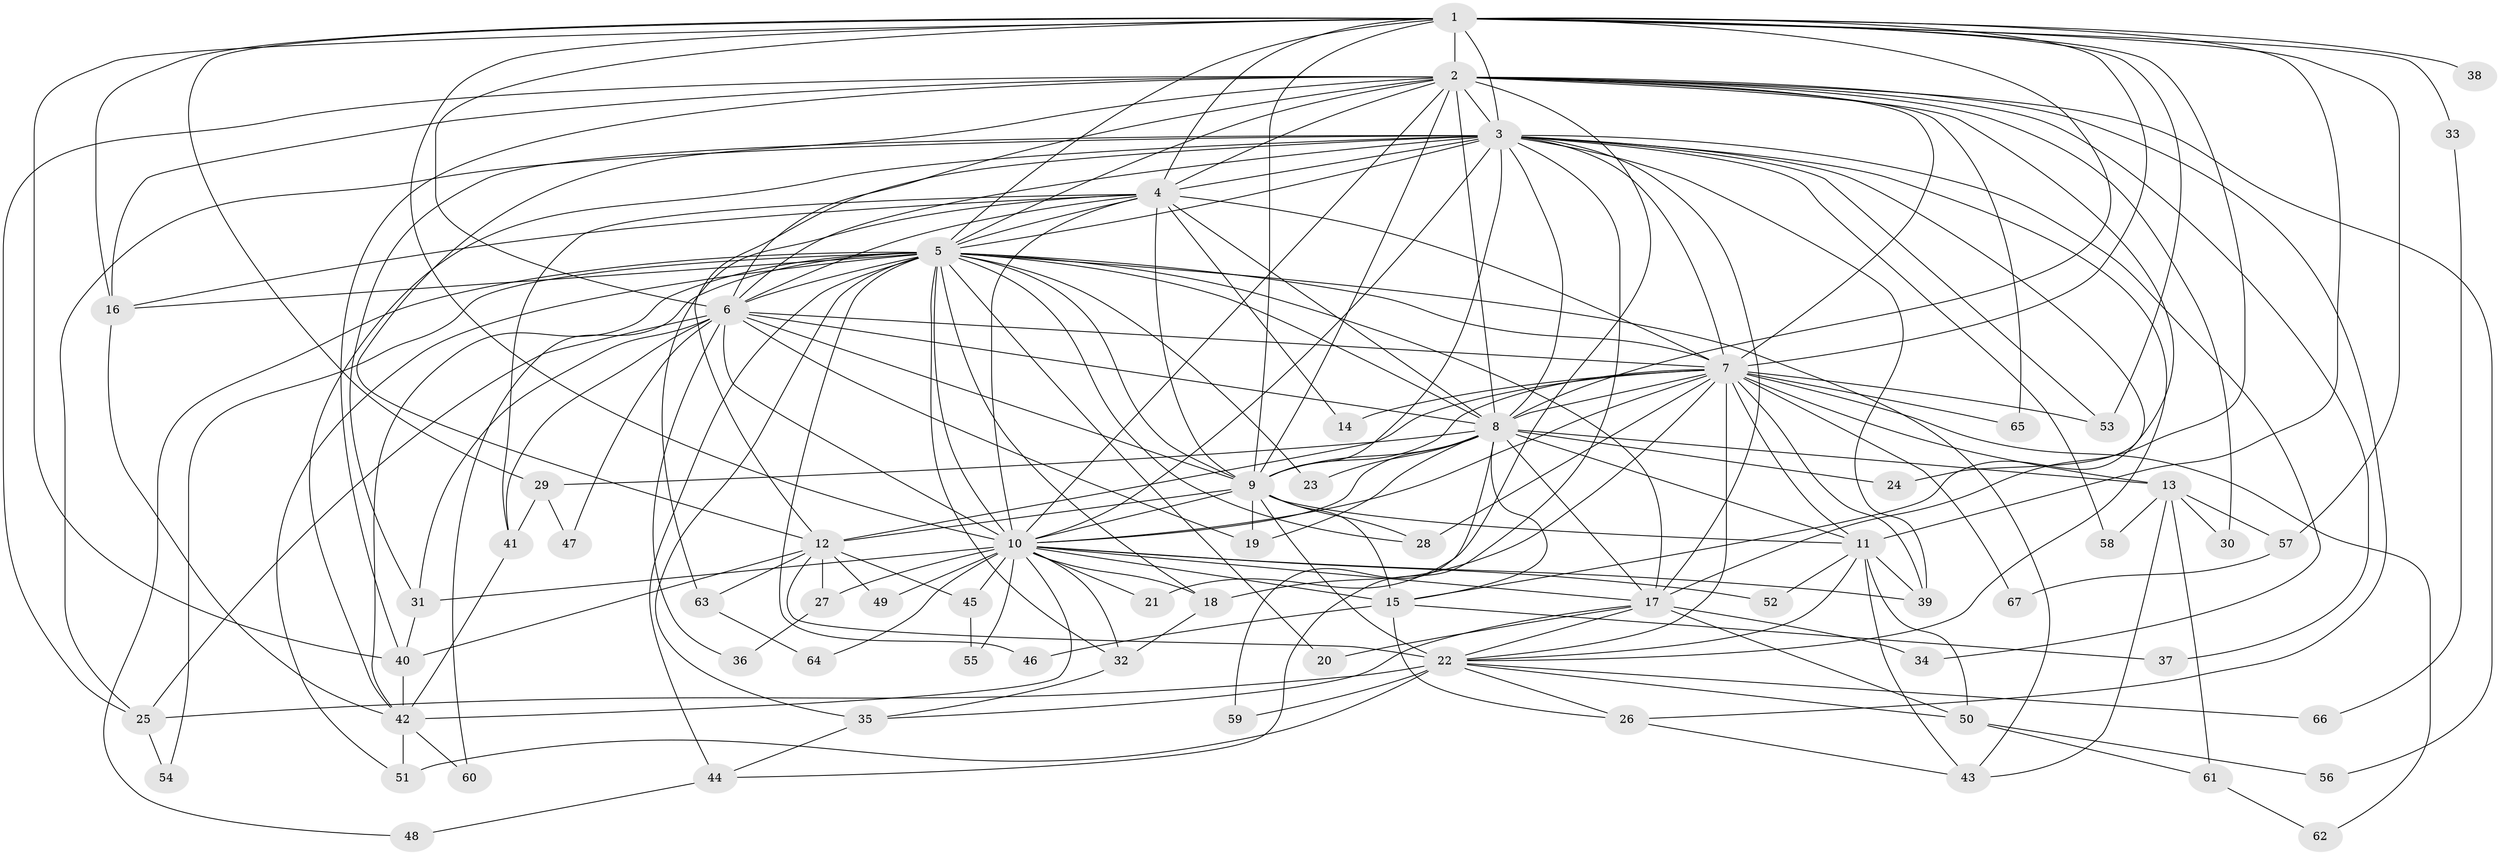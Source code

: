 // original degree distribution, {21: 0.007518796992481203, 23: 0.007518796992481203, 24: 0.015037593984962405, 17: 0.007518796992481203, 30: 0.007518796992481203, 18: 0.007518796992481203, 27: 0.007518796992481203, 22: 0.007518796992481203, 32: 0.007518796992481203, 6: 0.045112781954887216, 7: 0.015037593984962405, 2: 0.5037593984962406, 4: 0.09022556390977443, 3: 0.2556390977443609, 5: 0.015037593984962405}
// Generated by graph-tools (version 1.1) at 2025/35/03/09/25 02:35:14]
// undirected, 67 vertices, 196 edges
graph export_dot {
graph [start="1"]
  node [color=gray90,style=filled];
  1;
  2;
  3;
  4;
  5;
  6;
  7;
  8;
  9;
  10;
  11;
  12;
  13;
  14;
  15;
  16;
  17;
  18;
  19;
  20;
  21;
  22;
  23;
  24;
  25;
  26;
  27;
  28;
  29;
  30;
  31;
  32;
  33;
  34;
  35;
  36;
  37;
  38;
  39;
  40;
  41;
  42;
  43;
  44;
  45;
  46;
  47;
  48;
  49;
  50;
  51;
  52;
  53;
  54;
  55;
  56;
  57;
  58;
  59;
  60;
  61;
  62;
  63;
  64;
  65;
  66;
  67;
  1 -- 2 [weight=2.0];
  1 -- 3 [weight=1.0];
  1 -- 4 [weight=1.0];
  1 -- 5 [weight=2.0];
  1 -- 6 [weight=1.0];
  1 -- 7 [weight=1.0];
  1 -- 8 [weight=1.0];
  1 -- 9 [weight=1.0];
  1 -- 10 [weight=1.0];
  1 -- 11 [weight=1.0];
  1 -- 16 [weight=1.0];
  1 -- 17 [weight=1.0];
  1 -- 29 [weight=1.0];
  1 -- 33 [weight=1.0];
  1 -- 38 [weight=1.0];
  1 -- 40 [weight=1.0];
  1 -- 53 [weight=1.0];
  1 -- 57 [weight=1.0];
  2 -- 3 [weight=2.0];
  2 -- 4 [weight=2.0];
  2 -- 5 [weight=1.0];
  2 -- 6 [weight=1.0];
  2 -- 7 [weight=1.0];
  2 -- 8 [weight=1.0];
  2 -- 9 [weight=1.0];
  2 -- 10 [weight=1.0];
  2 -- 12 [weight=1.0];
  2 -- 16 [weight=1.0];
  2 -- 21 [weight=1.0];
  2 -- 24 [weight=1.0];
  2 -- 25 [weight=1.0];
  2 -- 26 [weight=1.0];
  2 -- 30 [weight=1.0];
  2 -- 37 [weight=1.0];
  2 -- 40 [weight=1.0];
  2 -- 56 [weight=1.0];
  2 -- 65 [weight=1.0];
  3 -- 4 [weight=2.0];
  3 -- 5 [weight=1.0];
  3 -- 6 [weight=1.0];
  3 -- 7 [weight=1.0];
  3 -- 8 [weight=1.0];
  3 -- 9 [weight=1.0];
  3 -- 10 [weight=2.0];
  3 -- 12 [weight=1.0];
  3 -- 15 [weight=1.0];
  3 -- 17 [weight=1.0];
  3 -- 22 [weight=1.0];
  3 -- 25 [weight=1.0];
  3 -- 31 [weight=1.0];
  3 -- 34 [weight=1.0];
  3 -- 39 [weight=1.0];
  3 -- 42 [weight=1.0];
  3 -- 44 [weight=1.0];
  3 -- 53 [weight=1.0];
  3 -- 58 [weight=1.0];
  4 -- 5 [weight=2.0];
  4 -- 6 [weight=1.0];
  4 -- 7 [weight=1.0];
  4 -- 8 [weight=3.0];
  4 -- 9 [weight=1.0];
  4 -- 10 [weight=1.0];
  4 -- 14 [weight=1.0];
  4 -- 16 [weight=1.0];
  4 -- 41 [weight=1.0];
  4 -- 63 [weight=1.0];
  5 -- 6 [weight=1.0];
  5 -- 7 [weight=1.0];
  5 -- 8 [weight=1.0];
  5 -- 9 [weight=2.0];
  5 -- 10 [weight=2.0];
  5 -- 16 [weight=1.0];
  5 -- 17 [weight=1.0];
  5 -- 18 [weight=2.0];
  5 -- 20 [weight=1.0];
  5 -- 23 [weight=1.0];
  5 -- 28 [weight=1.0];
  5 -- 32 [weight=1.0];
  5 -- 35 [weight=1.0];
  5 -- 42 [weight=1.0];
  5 -- 43 [weight=1.0];
  5 -- 44 [weight=1.0];
  5 -- 46 [weight=1.0];
  5 -- 48 [weight=1.0];
  5 -- 51 [weight=1.0];
  5 -- 54 [weight=1.0];
  5 -- 60 [weight=1.0];
  6 -- 7 [weight=1.0];
  6 -- 8 [weight=2.0];
  6 -- 9 [weight=1.0];
  6 -- 10 [weight=1.0];
  6 -- 19 [weight=1.0];
  6 -- 25 [weight=1.0];
  6 -- 31 [weight=3.0];
  6 -- 36 [weight=1.0];
  6 -- 41 [weight=1.0];
  6 -- 47 [weight=1.0];
  7 -- 8 [weight=3.0];
  7 -- 9 [weight=2.0];
  7 -- 10 [weight=1.0];
  7 -- 11 [weight=1.0];
  7 -- 12 [weight=2.0];
  7 -- 13 [weight=1.0];
  7 -- 14 [weight=1.0];
  7 -- 18 [weight=1.0];
  7 -- 22 [weight=3.0];
  7 -- 28 [weight=1.0];
  7 -- 39 [weight=1.0];
  7 -- 53 [weight=1.0];
  7 -- 62 [weight=1.0];
  7 -- 65 [weight=1.0];
  7 -- 67 [weight=1.0];
  8 -- 9 [weight=1.0];
  8 -- 10 [weight=1.0];
  8 -- 11 [weight=1.0];
  8 -- 13 [weight=1.0];
  8 -- 15 [weight=1.0];
  8 -- 17 [weight=1.0];
  8 -- 19 [weight=1.0];
  8 -- 23 [weight=1.0];
  8 -- 24 [weight=1.0];
  8 -- 29 [weight=1.0];
  8 -- 59 [weight=1.0];
  9 -- 10 [weight=1.0];
  9 -- 11 [weight=1.0];
  9 -- 12 [weight=1.0];
  9 -- 15 [weight=1.0];
  9 -- 19 [weight=1.0];
  9 -- 22 [weight=15.0];
  9 -- 28 [weight=1.0];
  10 -- 15 [weight=1.0];
  10 -- 17 [weight=1.0];
  10 -- 18 [weight=1.0];
  10 -- 21 [weight=1.0];
  10 -- 27 [weight=1.0];
  10 -- 31 [weight=1.0];
  10 -- 32 [weight=1.0];
  10 -- 39 [weight=1.0];
  10 -- 42 [weight=1.0];
  10 -- 45 [weight=1.0];
  10 -- 49 [weight=1.0];
  10 -- 52 [weight=1.0];
  10 -- 55 [weight=1.0];
  10 -- 64 [weight=1.0];
  11 -- 22 [weight=2.0];
  11 -- 39 [weight=1.0];
  11 -- 43 [weight=1.0];
  11 -- 50 [weight=1.0];
  11 -- 52 [weight=1.0];
  12 -- 22 [weight=1.0];
  12 -- 27 [weight=1.0];
  12 -- 40 [weight=1.0];
  12 -- 45 [weight=1.0];
  12 -- 49 [weight=1.0];
  12 -- 63 [weight=1.0];
  13 -- 30 [weight=1.0];
  13 -- 43 [weight=1.0];
  13 -- 57 [weight=1.0];
  13 -- 58 [weight=1.0];
  13 -- 61 [weight=1.0];
  15 -- 26 [weight=1.0];
  15 -- 37 [weight=1.0];
  15 -- 46 [weight=1.0];
  16 -- 42 [weight=1.0];
  17 -- 20 [weight=1.0];
  17 -- 22 [weight=1.0];
  17 -- 34 [weight=1.0];
  17 -- 35 [weight=1.0];
  17 -- 50 [weight=1.0];
  18 -- 32 [weight=1.0];
  22 -- 25 [weight=2.0];
  22 -- 26 [weight=1.0];
  22 -- 50 [weight=1.0];
  22 -- 51 [weight=1.0];
  22 -- 59 [weight=1.0];
  22 -- 66 [weight=1.0];
  25 -- 54 [weight=1.0];
  26 -- 43 [weight=1.0];
  27 -- 36 [weight=1.0];
  29 -- 41 [weight=1.0];
  29 -- 47 [weight=1.0];
  31 -- 40 [weight=1.0];
  32 -- 35 [weight=1.0];
  33 -- 66 [weight=1.0];
  35 -- 44 [weight=1.0];
  40 -- 42 [weight=1.0];
  41 -- 42 [weight=1.0];
  42 -- 51 [weight=1.0];
  42 -- 60 [weight=1.0];
  44 -- 48 [weight=1.0];
  45 -- 55 [weight=1.0];
  50 -- 56 [weight=1.0];
  50 -- 61 [weight=1.0];
  57 -- 67 [weight=1.0];
  61 -- 62 [weight=1.0];
  63 -- 64 [weight=1.0];
}
